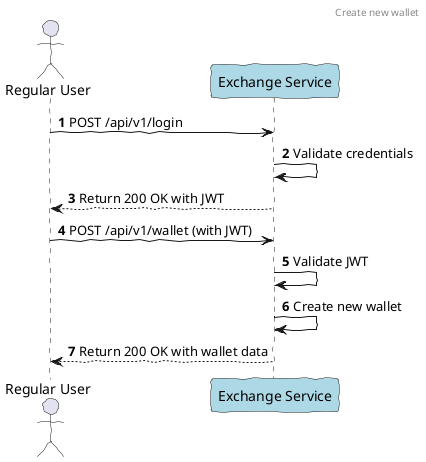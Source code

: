 @startuml
'https://plantuml.com/sequence-diagram

skinparam handwritten true
autonumber

header "Create new wallet"

actor "Regular User" as Alice
participant "Exchange Service" as Service #lightblue

' Request JWT
Alice -> Service: POST /api/v1/login
Service -> Service: Validate credentials
Alice <-- Service: Return 200 OK with JWT

' Create new wallet
Alice -> Service: POST /api/v1/wallet (with JWT)
Service -> Service: Validate JWT
Service -> Service: Create new wallet
Alice <-- Service: Return 200 OK with wallet data

@enduml
